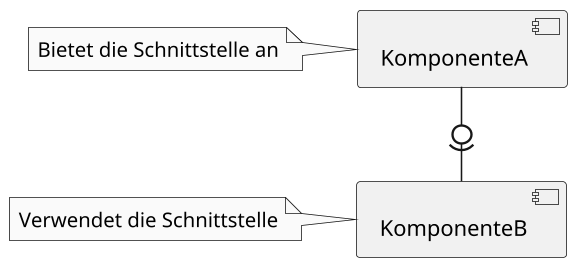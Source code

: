 @startuml

skinparam monochrome true
skinparam defaultFontName Droid Sans
skinparam dpi 150
skinparam componentStyle uml2

component KomponenteA
component KomponenteB

KomponenteA -0)- KomponenteB

note left of KomponenteA : Bietet die Schnittstelle an
note left of KomponenteB : Verwendet die Schnittstelle 

@enduml
